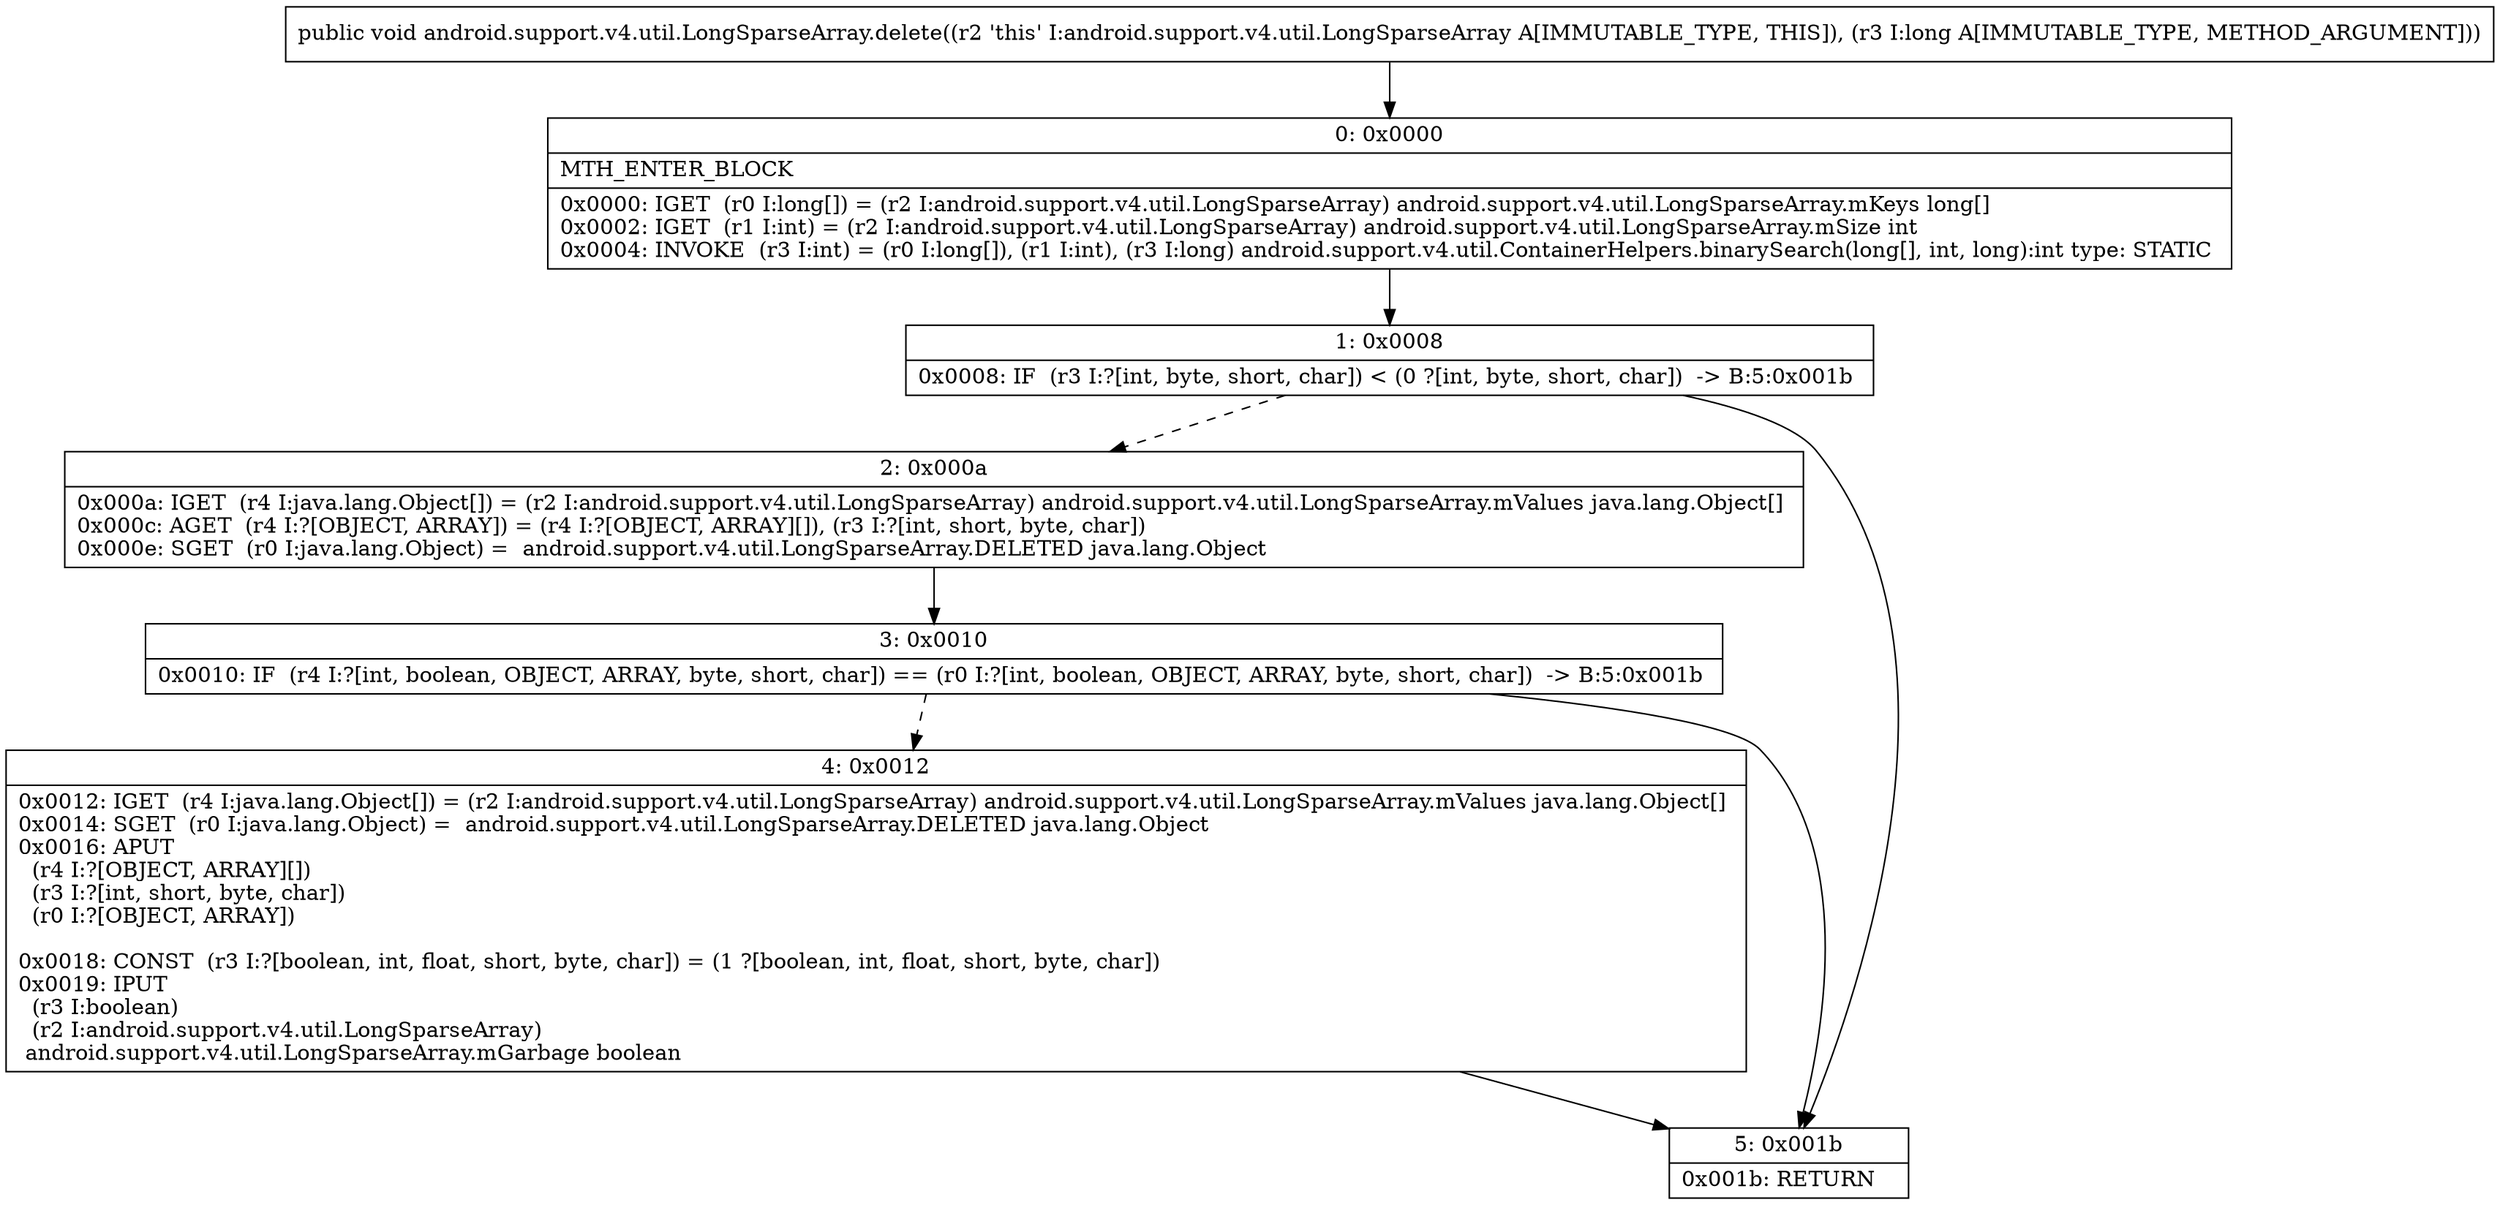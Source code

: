 digraph "CFG forandroid.support.v4.util.LongSparseArray.delete(J)V" {
Node_0 [shape=record,label="{0\:\ 0x0000|MTH_ENTER_BLOCK\l|0x0000: IGET  (r0 I:long[]) = (r2 I:android.support.v4.util.LongSparseArray) android.support.v4.util.LongSparseArray.mKeys long[] \l0x0002: IGET  (r1 I:int) = (r2 I:android.support.v4.util.LongSparseArray) android.support.v4.util.LongSparseArray.mSize int \l0x0004: INVOKE  (r3 I:int) = (r0 I:long[]), (r1 I:int), (r3 I:long) android.support.v4.util.ContainerHelpers.binarySearch(long[], int, long):int type: STATIC \l}"];
Node_1 [shape=record,label="{1\:\ 0x0008|0x0008: IF  (r3 I:?[int, byte, short, char]) \< (0 ?[int, byte, short, char])  \-\> B:5:0x001b \l}"];
Node_2 [shape=record,label="{2\:\ 0x000a|0x000a: IGET  (r4 I:java.lang.Object[]) = (r2 I:android.support.v4.util.LongSparseArray) android.support.v4.util.LongSparseArray.mValues java.lang.Object[] \l0x000c: AGET  (r4 I:?[OBJECT, ARRAY]) = (r4 I:?[OBJECT, ARRAY][]), (r3 I:?[int, short, byte, char]) \l0x000e: SGET  (r0 I:java.lang.Object) =  android.support.v4.util.LongSparseArray.DELETED java.lang.Object \l}"];
Node_3 [shape=record,label="{3\:\ 0x0010|0x0010: IF  (r4 I:?[int, boolean, OBJECT, ARRAY, byte, short, char]) == (r0 I:?[int, boolean, OBJECT, ARRAY, byte, short, char])  \-\> B:5:0x001b \l}"];
Node_4 [shape=record,label="{4\:\ 0x0012|0x0012: IGET  (r4 I:java.lang.Object[]) = (r2 I:android.support.v4.util.LongSparseArray) android.support.v4.util.LongSparseArray.mValues java.lang.Object[] \l0x0014: SGET  (r0 I:java.lang.Object) =  android.support.v4.util.LongSparseArray.DELETED java.lang.Object \l0x0016: APUT  \l  (r4 I:?[OBJECT, ARRAY][])\l  (r3 I:?[int, short, byte, char])\l  (r0 I:?[OBJECT, ARRAY])\l \l0x0018: CONST  (r3 I:?[boolean, int, float, short, byte, char]) = (1 ?[boolean, int, float, short, byte, char]) \l0x0019: IPUT  \l  (r3 I:boolean)\l  (r2 I:android.support.v4.util.LongSparseArray)\l android.support.v4.util.LongSparseArray.mGarbage boolean \l}"];
Node_5 [shape=record,label="{5\:\ 0x001b|0x001b: RETURN   \l}"];
MethodNode[shape=record,label="{public void android.support.v4.util.LongSparseArray.delete((r2 'this' I:android.support.v4.util.LongSparseArray A[IMMUTABLE_TYPE, THIS]), (r3 I:long A[IMMUTABLE_TYPE, METHOD_ARGUMENT])) }"];
MethodNode -> Node_0;
Node_0 -> Node_1;
Node_1 -> Node_2[style=dashed];
Node_1 -> Node_5;
Node_2 -> Node_3;
Node_3 -> Node_4[style=dashed];
Node_3 -> Node_5;
Node_4 -> Node_5;
}

